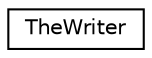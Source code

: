 digraph "Graphical Class Hierarchy"
{
 // INTERACTIVE_SVG=YES
  edge [fontname="Helvetica",fontsize="10",labelfontname="Helvetica",labelfontsize="10"];
  node [fontname="Helvetica",fontsize="10",shape=record];
  rankdir="LR";
  Node0 [label="TheWriter",height=0.2,width=0.4,color="black", fillcolor="white", style="filled",URL="$d4/d5e/class_the_writer.html"];
}
